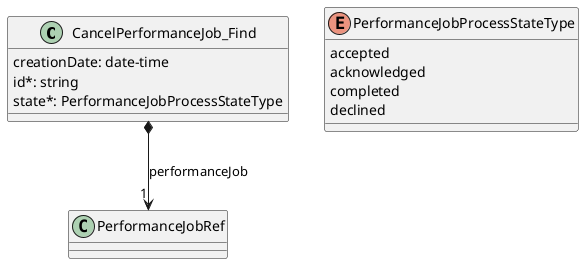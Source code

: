 @startuml useCase13Model

class CancelPerformanceJob_Find {

    creationDate: date-time
    id*: string
    state*: PerformanceJobProcessStateType
}

CancelPerformanceJob_Find *-->"1" PerformanceJobRef : performanceJob

enum PerformanceJobProcessStateType {

    accepted
    acknowledged
    completed
    declined
}

@enduml
